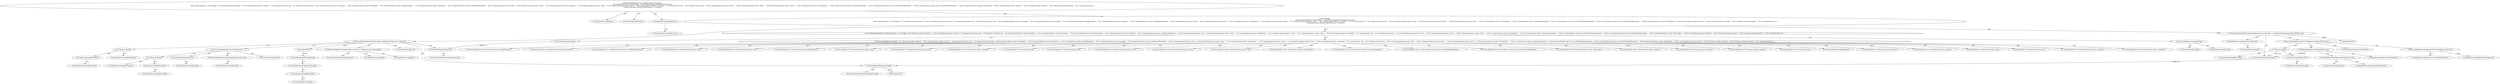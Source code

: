 digraph "testTags#?" {
0 [label="2:CtTypeReferenceImpl@void" shape=ellipse]
1 [label="2:CtVirtualElement@testTags" shape=ellipse]
2 [label="2:CtTypeReferenceImpl@Exception" shape=ellipse]
3 [label="2:CtPackageReferenceImpl@java.lang" shape=ellipse]
4 [label="3:CtTypeReferenceImpl@DefaultConfiguration" shape=ellipse]
5 [label="3:CtPackageReferenceImpl@" shape=ellipse]
6 [label="3:CtExecutableReferenceImpl@createCheckConfig(java.lang.Class)" shape=ellipse]
7 [label="3:CtTypeReferenceImpl@DefaultConfiguration" shape=ellipse]
8 [label="3:CtTypeReferenceImpl@Class<JavadocMethodCheck>" shape=ellipse]
9 [label="3:CtVirtualElement@createCheckConfig" shape=ellipse]
10 [label="3:CtTypeAccessImpl@PlaceHold" shape=ellipse]
11 [label="3:CtTypeReferenceImpl@PlaceHold" shape=ellipse]
12 [label="3:CtThisAccessImpl@" shape=ellipse]
13 [label="3:CtTypeReferenceImpl@PlaceHold" shape=ellipse]
14 [label="3:CtFieldReferenceImpl@JavadocMethodCheck.class" shape=ellipse]
15 [label="3:CtTypeReferenceImpl@JavadocMethodCheck" shape=ellipse]
16 [label="3:CtTypeReferenceImpl@Class" shape=ellipse]
17 [label="3:CtFieldReadImpl@JavadocMethodCheck.class" shape=ellipse]
18 [label="3:CtTypeAccessImpl@JavadocMethodCheck" shape=ellipse]
19 [label="3:CtInvocationImpl@createCheckConfig(JavadocMethodCheck.class)" shape=ellipse]
20 [label="3:CtVirtualElement@checkConfig" shape=ellipse]
21 [label="3:CtLocalVariableImpl@final DefaultConfiguration checkConfig = createCheckConfig(JavadocMethodCheck.class)" shape=ellipse]
22 [label="4:CtVirtualElement@String[]" shape=ellipse]
23 [label="4:CtArrayTypeReferenceImpl@String[]" shape=ellipse]
24 [label="4:CtTypeReferenceImpl@String" shape=ellipse]
25 [label="5:CtNewArrayImpl@new String[]\{ \"14:5: Missing a Javadoc comment.\", \"18:9: Unused @param tag for 'unused'.\", \"24: Expected an @return tag.\", \"33: Expected an @return tag.\", \"40:16: Expected @throws tag for 'Exception'.\", \"49:16: Expected @throws tag for 'Exception'.\", \"53:9: Unused @throws tag for 'WrongException'.\", \"55:16: Expected @throws tag for 'Exception'.\", \"55:27: Expected @throws tag for 'NullPointerException'.\", \"60:22: Expected @param tag for 'aOne'.\", \"68:22: Expected @param tag for 'aOne'.\", \"72:9: Unused @param tag for 'WrongParam'.\", \"73:23: Expected @param tag for 'aOne'.\", \"73:33: Expected @param tag for 'aTwo'.\", \"78:8: Unused @param tag for 'Unneeded'.\", \"79: Unused Javadoc tag.\", \"87:8: Duplicate @return tag.\", \"109:23: Expected @param tag for 'aOne'.\", \"109:55: Expected @param tag for 'aFour'.\", \"109:66: Expected @param tag for 'aFive'.\", \"178:8: Unused @throws tag for 'ThreadDeath'.\", \"179:8: Unused @throws tag for 'ArrayStoreException'.\", \"236:8: Unused @throws tag for 'java.io.FileNotFoundException'.\", \"254:8: Unused @throws tag for 'java.io.FileNotFoundException'.\", \"256:28: Expected @throws tag for 'IOException'.\", \"262:8: Unused @param tag for 'aParam'.\", \"320:9: Missing a Javadoc comment.\", \"329:5: Missing a Javadoc comment.\", \"333: Unused Javadoc tag.\" \}" shape=ellipse]
26 [label="5:CtArrayTypeReferenceImpl@String[]" shape=ellipse]
27 [label="6:CtLiteralImpl@\"14:5: Missing a Javadoc comment.\"" shape=ellipse]
28 [label="7:CtLiteralImpl@\"18:9: Unused @param tag for 'unused'.\"" shape=ellipse]
29 [label="8:CtLiteralImpl@\"24: Expected an @return tag.\"" shape=ellipse]
30 [label="9:CtLiteralImpl@\"33: Expected an @return tag.\"" shape=ellipse]
31 [label="10:CtLiteralImpl@\"40:16: Expected @throws tag for 'Exception'.\"" shape=ellipse]
32 [label="11:CtLiteralImpl@\"49:16: Expected @throws tag for 'Exception'.\"" shape=ellipse]
33 [label="12:CtLiteralImpl@\"53:9: Unused @throws tag for 'WrongException'.\"" shape=ellipse]
34 [label="13:CtLiteralImpl@\"55:16: Expected @throws tag for 'Exception'.\"" shape=ellipse]
35 [label="14:CtLiteralImpl@\"55:27: Expected @throws tag for 'NullPointerException'.\"" shape=ellipse]
36 [label="15:CtLiteralImpl@\"60:22: Expected @param tag for 'aOne'.\"" shape=ellipse]
37 [label="16:CtLiteralImpl@\"68:22: Expected @param tag for 'aOne'.\"" shape=ellipse]
38 [label="17:CtLiteralImpl@\"72:9: Unused @param tag for 'WrongParam'.\"" shape=ellipse]
39 [label="18:CtLiteralImpl@\"73:23: Expected @param tag for 'aOne'.\"" shape=ellipse]
40 [label="19:CtLiteralImpl@\"73:33: Expected @param tag for 'aTwo'.\"" shape=ellipse]
41 [label="20:CtLiteralImpl@\"78:8: Unused @param tag for 'Unneeded'.\"" shape=ellipse]
42 [label="21:CtLiteralImpl@\"79: Unused Javadoc tag.\"" shape=ellipse]
43 [label="22:CtLiteralImpl@\"87:8: Duplicate @return tag.\"" shape=ellipse]
44 [label="23:CtLiteralImpl@\"109:23: Expected @param tag for 'aOne'.\"" shape=ellipse]
45 [label="24:CtLiteralImpl@\"109:55: Expected @param tag for 'aFour'.\"" shape=ellipse]
46 [label="25:CtLiteralImpl@\"109:66: Expected @param tag for 'aFive'.\"" shape=ellipse]
47 [label="26:CtLiteralImpl@\"178:8: Unused @throws tag for 'ThreadDeath'.\"" shape=ellipse]
48 [label="27:CtLiteralImpl@\"179:8: Unused @throws tag for 'ArrayStoreException'.\"" shape=ellipse]
49 [label="28:CtLiteralImpl@\"236:8: Unused @throws tag for 'java.io.FileNotFoundException'.\"" shape=ellipse]
50 [label="29:CtLiteralImpl@\"254:8: Unused @throws tag for 'java.io.FileNotFoundException'.\"" shape=ellipse]
51 [label="30:CtLiteralImpl@\"256:28: Expected @throws tag for 'IOException'.\"" shape=ellipse]
52 [label="31:CtLiteralImpl@\"262:8: Unused @param tag for 'aParam'.\"" shape=ellipse]
53 [label="32:CtLiteralImpl@\"320:9: Missing a Javadoc comment.\"" shape=ellipse]
54 [label="33:CtLiteralImpl@\"329:5: Missing a Javadoc comment.\"" shape=ellipse]
55 [label="34:CtLiteralImpl@\"333: Unused Javadoc tag.\"" shape=ellipse]
56 [label="4:CtVirtualElement@expected" shape=ellipse]
57 [label="4:CtLocalVariableImpl@final String[] expected = new String[]\{ \"14:5: Missing a Javadoc comment.\", \"18:9: Unused @param tag for 'unused'.\", \"24: Expected an @return tag.\", \"33: Expected an @return tag.\", \"40:16: Expected @throws tag for 'Exception'.\", \"49:16: Expected @throws tag for 'Exception'.\", \"53:9: Unused @throws tag for 'WrongException'.\", \"55:16: Expected @throws tag for 'Exception'.\", \"55:27: Expected @throws tag for 'NullPointerException'.\", \"60:22: Expected @param tag for 'aOne'.\", \"68:22: Expected @param tag for 'aOne'.\", \"72:9: Unused @param tag for 'WrongParam'.\", \"73:23: Expected @param tag for 'aOne'.\", \"73:33: Expected @param tag for 'aTwo'.\", \"78:8: Unused @param tag for 'Unneeded'.\", \"79: Unused Javadoc tag.\", \"87:8: Duplicate @return tag.\", \"109:23: Expected @param tag for 'aOne'.\", \"109:55: Expected @param tag for 'aFour'.\", \"109:66: Expected @param tag for 'aFive'.\", \"178:8: Unused @throws tag for 'ThreadDeath'.\", \"179:8: Unused @throws tag for 'ArrayStoreException'.\", \"236:8: Unused @throws tag for 'java.io.FileNotFoundException'.\", \"254:8: Unused @throws tag for 'java.io.FileNotFoundException'.\", \"256:28: Expected @throws tag for 'IOException'.\", \"262:8: Unused @param tag for 'aParam'.\", \"320:9: Missing a Javadoc comment.\", \"329:5: Missing a Javadoc comment.\", \"333: Unused Javadoc tag.\" \}" shape=ellipse]
58 [label="36:CtExecutableReferenceImpl@verify(<unknown>,<unknown>,java.lang.String[])" shape=ellipse]
59 [label="36:CtTypeReferenceImpl@null" shape=ellipse]
60 [label="36:CtTypeReferenceImpl@null" shape=ellipse]
61 [label="36:CtArrayTypeReferenceImpl@String[]" shape=ellipse]
62 [label="36:CtVirtualElement@verify" shape=ellipse]
63 [label="36:CtTypeAccessImpl@PlaceHold" shape=ellipse]
64 [label="36:CtTypeReferenceImpl@PlaceHold" shape=ellipse]
65 [label="36:CtThisAccessImpl@" shape=ellipse]
66 [label="36:CtTypeReferenceImpl@PlaceHold" shape=ellipse]
67 [label="36:CtVariableReadImpl@checkConfig" shape=ellipse]
68 [label="36:CtLocalVariableReferenceImpl@checkConfig" shape=ellipse]
69 [label="36:CtExecutableReferenceImpl@getPath(java.lang.String)" shape=ellipse]
70 [label="36:CtTypeReferenceImpl@String" shape=ellipse]
71 [label="36:CtVirtualElement@getPath" shape=ellipse]
72 [label="36:CtTypeAccessImpl@PlaceHold" shape=ellipse]
73 [label="36:CtTypeReferenceImpl@PlaceHold" shape=ellipse]
74 [label="36:CtThisAccessImpl@" shape=ellipse]
75 [label="36:CtTypeReferenceImpl@PlaceHold" shape=ellipse]
76 [label="36:CtLiteralImpl@\"InputTags.java\"" shape=ellipse]
77 [label="36:CtTypeReferenceImpl@String" shape=ellipse]
78 [label="36:CtInvocationImpl@getPath(\"InputTags.java\")" shape=ellipse]
79 [label="36:CtVariableReadImpl@expected" shape=ellipse]
80 [label="36:CtLocalVariableReferenceImpl@expected" shape=ellipse]
81 [label="36:CtInvocationImpl@verify(checkConfig, getPath(\"InputTags.java\"), expected)" shape=ellipse]
82 [label="2:CtBlockImpl@\{
    final DefaultConfiguration checkConfig = createCheckConfig(JavadocMethodCheck.class);
    final String[] expected = new String[]\{ \"14:5: Missing a Javadoc comment.\", \"18:9: Unused @param tag for 'unused'.\", \"24: Expected an @return tag.\", \"33: Expected an @return tag.\", \"40:16: Expected @throws tag for 'Exception'.\", \"49:16: Expected @throws tag for 'Exception'.\", \"53:9: Unused @throws tag for 'WrongException'.\", \"55:16: Expected @throws tag for 'Exception'.\", \"55:27: Expected @throws tag for 'NullPointerException'.\", \"60:22: Expected @param tag for 'aOne'.\", \"68:22: Expected @param tag for 'aOne'.\", \"72:9: Unused @param tag for 'WrongParam'.\", \"73:23: Expected @param tag for 'aOne'.\", \"73:33: Expected @param tag for 'aTwo'.\", \"78:8: Unused @param tag for 'Unneeded'.\", \"79: Unused Javadoc tag.\", \"87:8: Duplicate @return tag.\", \"109:23: Expected @param tag for 'aOne'.\", \"109:55: Expected @param tag for 'aFour'.\", \"109:66: Expected @param tag for 'aFive'.\", \"178:8: Unused @throws tag for 'ThreadDeath'.\", \"179:8: Unused @throws tag for 'ArrayStoreException'.\", \"236:8: Unused @throws tag for 'java.io.FileNotFoundException'.\", \"254:8: Unused @throws tag for 'java.io.FileNotFoundException'.\", \"256:28: Expected @throws tag for 'IOException'.\", \"262:8: Unused @param tag for 'aParam'.\", \"320:9: Missing a Javadoc comment.\", \"329:5: Missing a Javadoc comment.\", \"333: Unused Javadoc tag.\" \};
    verify(checkConfig, getPath(\"InputTags.java\"), expected);
\}" shape=ellipse]
83 [label="2:CtMethodImpl@public void testTags() throws Exception \{
    final DefaultConfiguration checkConfig = createCheckConfig(JavadocMethodCheck.class);
    final String[] expected = new String[]\{ \"14:5: Missing a Javadoc comment.\", \"18:9: Unused @param tag for 'unused'.\", \"24: Expected an @return tag.\", \"33: Expected an @return tag.\", \"40:16: Expected @throws tag for 'Exception'.\", \"49:16: Expected @throws tag for 'Exception'.\", \"53:9: Unused @throws tag for 'WrongException'.\", \"55:16: Expected @throws tag for 'Exception'.\", \"55:27: Expected @throws tag for 'NullPointerException'.\", \"60:22: Expected @param tag for 'aOne'.\", \"68:22: Expected @param tag for 'aOne'.\", \"72:9: Unused @param tag for 'WrongParam'.\", \"73:23: Expected @param tag for 'aOne'.\", \"73:33: Expected @param tag for 'aTwo'.\", \"78:8: Unused @param tag for 'Unneeded'.\", \"79: Unused Javadoc tag.\", \"87:8: Duplicate @return tag.\", \"109:23: Expected @param tag for 'aOne'.\", \"109:55: Expected @param tag for 'aFour'.\", \"109:66: Expected @param tag for 'aFive'.\", \"178:8: Unused @throws tag for 'ThreadDeath'.\", \"179:8: Unused @throws tag for 'ArrayStoreException'.\", \"236:8: Unused @throws tag for 'java.io.FileNotFoundException'.\", \"254:8: Unused @throws tag for 'java.io.FileNotFoundException'.\", \"256:28: Expected @throws tag for 'IOException'.\", \"262:8: Unused @param tag for 'aParam'.\", \"320:9: Missing a Javadoc comment.\", \"329:5: Missing a Javadoc comment.\", \"333: Unused Javadoc tag.\" \};
    verify(checkConfig, getPath(\"InputTags.java\"), expected);
\}" shape=ellipse]
84 [label="3:Delete@DELETE" shape=ellipse]
85 [label="36:Delete@DELETE" shape=ellipse]
86 [label="35:Insert@INSERT" shape=ellipse]
87 [label="35:CtPackageReferenceImpl@" shape=ellipse]
88 [label="35:CtTypeReferenceImpl@PlaceHold" shape=ellipse]
89 [label="35:CtFieldReferenceImpl@mCheckConfig" shape=ellipse]
90 [label="35:CtFieldReadImpl@mCheckConfig" shape=ellipse]
2 -> 3 [label="AST"];
4 -> 5 [label="AST"];
6 -> 7 [label="AST"];
6 -> 8 [label="AST"];
10 -> 11 [label="AST"];
12 -> 13 [label="AST"];
12 -> 10 [label="AST"];
12 -> 20 [label="Data Dep"];
14 -> 15 [label="AST"];
14 -> 16 [label="AST"];
17 -> 18 [label="AST"];
17 -> 14 [label="AST"];
17 -> 20 [label="Data Dep"];
19 -> 9 [label="AST"];
19 -> 12 [label="AST"];
19 -> 6 [label="AST"];
19 -> 17 [label="AST"];
20 -> 67 [label="Define-Use"];
21 -> 20 [label="AST"];
21 -> 4 [label="AST"];
21 -> 19 [label="AST"];
21 -> 84 [label="Action"];
23 -> 22 [label="AST"];
23 -> 24 [label="AST"];
25 -> 26 [label="AST"];
25 -> 27 [label="AST"];
25 -> 28 [label="AST"];
25 -> 29 [label="AST"];
25 -> 30 [label="AST"];
25 -> 31 [label="AST"];
25 -> 32 [label="AST"];
25 -> 33 [label="AST"];
25 -> 34 [label="AST"];
25 -> 35 [label="AST"];
25 -> 36 [label="AST"];
25 -> 37 [label="AST"];
25 -> 38 [label="AST"];
25 -> 39 [label="AST"];
25 -> 40 [label="AST"];
25 -> 41 [label="AST"];
25 -> 42 [label="AST"];
25 -> 43 [label="AST"];
25 -> 44 [label="AST"];
25 -> 45 [label="AST"];
25 -> 46 [label="AST"];
25 -> 47 [label="AST"];
25 -> 48 [label="AST"];
25 -> 49 [label="AST"];
25 -> 50 [label="AST"];
25 -> 51 [label="AST"];
25 -> 52 [label="AST"];
25 -> 53 [label="AST"];
25 -> 54 [label="AST"];
25 -> 55 [label="AST"];
56 -> 79 [label="Define-Use"];
57 -> 56 [label="AST"];
57 -> 23 [label="AST"];
57 -> 25 [label="AST"];
58 -> 59 [label="AST"];
58 -> 60 [label="AST"];
58 -> 61 [label="AST"];
63 -> 64 [label="AST"];
65 -> 66 [label="AST"];
65 -> 63 [label="AST"];
67 -> 68 [label="AST"];
67 -> 85 [label="Action"];
69 -> 70 [label="AST"];
72 -> 73 [label="AST"];
74 -> 75 [label="AST"];
74 -> 72 [label="AST"];
76 -> 77 [label="AST"];
78 -> 71 [label="AST"];
78 -> 74 [label="AST"];
78 -> 69 [label="AST"];
78 -> 76 [label="AST"];
79 -> 80 [label="AST"];
81 -> 62 [label="AST"];
81 -> 65 [label="AST"];
81 -> 58 [label="AST"];
81 -> 67 [label="AST"];
81 -> 78 [label="AST"];
81 -> 79 [label="AST"];
81 -> 86 [label="Action"];
82 -> 21 [label="AST"];
82 -> 57 [label="AST"];
82 -> 81 [label="AST"];
83 -> 1 [label="AST"];
83 -> 0 [label="AST"];
83 -> 2 [label="AST"];
83 -> 82 [label="AST"];
86 -> 90 [label="Action"];
88 -> 87 [label="AST"];
89 -> 88 [label="AST"];
90 -> 89 [label="AST"];
}